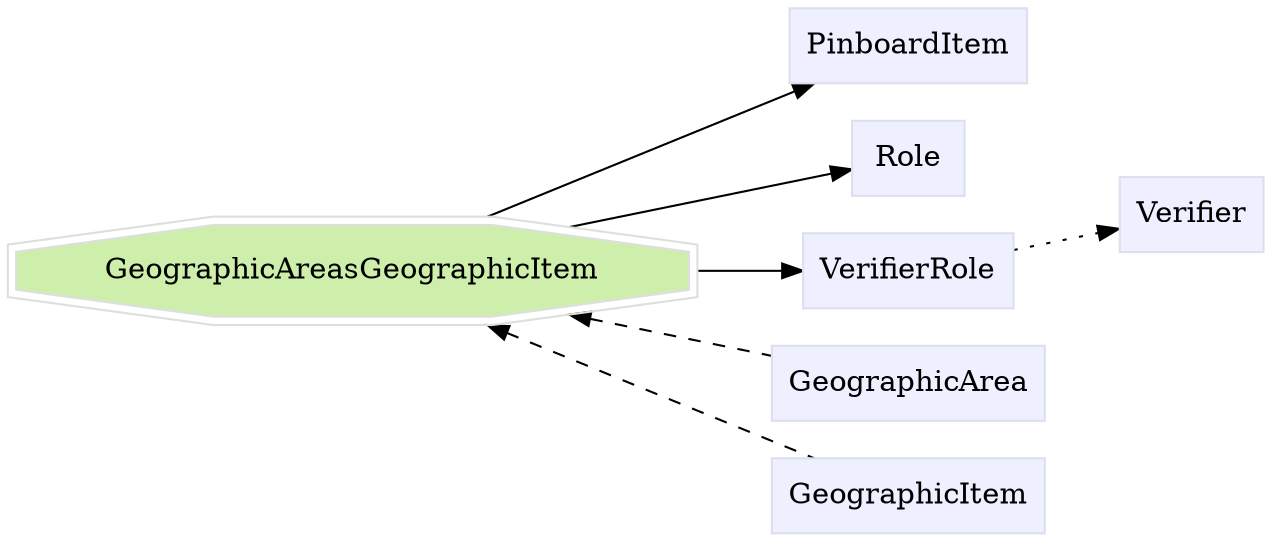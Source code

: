 digraph GeographicAreasGeographicItem {
	graph [bb="0,0,524.4,252",
		label="",
		outputorder=edgesfirst,
		rankdir=LR
	];
	node [label="\N"];
	subgraph annotator_cluster {
		graph [rank=min];
	}
	subgraph core {
	}
	subgraph supporting {
		GeographicAreasGeographicItem	[color="#dedede",
			fillcolor="#cdefab",
			group=target,
			height=0.61111,
			href="/develop/Data/models.html#geographic-areas-geographic-item",
			label=GeographicAreasGeographicItem,
			pos="144.7,126",
			shape=doubleoctagon,
			style=filled,
			target=_top,
			width=4.0194];
		PinboardItem	[color="#dddeee",
			fillcolor="#eeefff",
			group=supporting,
			height=0.5,
			href="/develop/Data/models.html#pinboard-item",
			label=PinboardItem,
			pos="378.4,234",
			shape=box,
			style=filled,
			target=_top,
			width=1.2639];
		Role	[color="#dddeee",
			fillcolor="#eeefff",
			group=supporting,
			height=0.5,
			href="/develop/Data/models.html#role",
			label=Role,
			pos="378.4,180",
			shape=box,
			style=filled,
			target=_top,
			width=0.75];
		VerifierRole	[color="#dddeee",
			fillcolor="#eeefff",
			group=supporting,
			height=0.5,
			href="/develop/Data/models.html#verifier-role",
			label=VerifierRole,
			pos="378.4,126",
			shape=box,
			style=filled,
			target=_top,
			width=1.1528];
		Verifier	[color="#dddeee",
			fillcolor="#eeefff",
			group=supporting,
			height=0.5,
			href="/develop/Data/models.html#verifier",
			label=Verifier,
			pos="495.9,153",
			shape=box,
			style=filled,
			target=_top,
			width=0.79167];
		GeographicArea	[color="#dddeee",
			fillcolor="#eeefff",
			group=supporting,
			height=0.5,
			href="/develop/Data/models.html#geographic-area",
			label=GeographicArea,
			pos="378.4,72",
			shape=box,
			style=filled,
			target=_top,
			width=1.4722];
		GeographicItem	[color="#dddeee",
			fillcolor="#eeefff",
			group=supporting,
			height=0.5,
			href="/develop/Data/models.html#geographic-item",
			label=GeographicItem,
			pos="378.4,18",
			shape=box,
			style=filled,
			target=_top,
			width=1.4583];
	}
	GeographicAreasGeographicItem -> PinboardItem	[pos="e,338.46,215.85 193.15,148.12 232.86,166.63 289.28,192.93 329.2,211.53"];
	GeographicAreasGeographicItem -> Role	[pos="e,351.39,173.94 227.39,145.04 266.31,154.11 310.89,164.5 341.27,171.58"];
	GeographicAreasGeographicItem -> VerifierRole	[pos="e,336.73,126 289.47,126 302.62,126 315.25,126 326.64,126"];
	GeographicAreasGeographicItem -> GeographicArea	[dir=back,
		pos="s,227.39,106.96 237.42,104.62 267.3,97.66 299.42,90.174 325.34,84.132",
		style=dashed];
	GeographicAreasGeographicItem -> GeographicItem	[dir=back,
		pos="s,193.15,103.88 202.47,99.538 244.7,79.851 301.25,53.496 338.46,36.147",
		style=dashed];
	Role -> Verifier	[pos="e,467.18,159.48 405.61,173.87 420.82,170.32 440.24,165.78 457.09,161.84",
		style=invis];
	VerifierRole -> Verifier	[pos="e,467.2,146.53 420.12,135.52 432.17,138.34 445.32,141.41 457.17,144.18",
		style=dotted];
}
